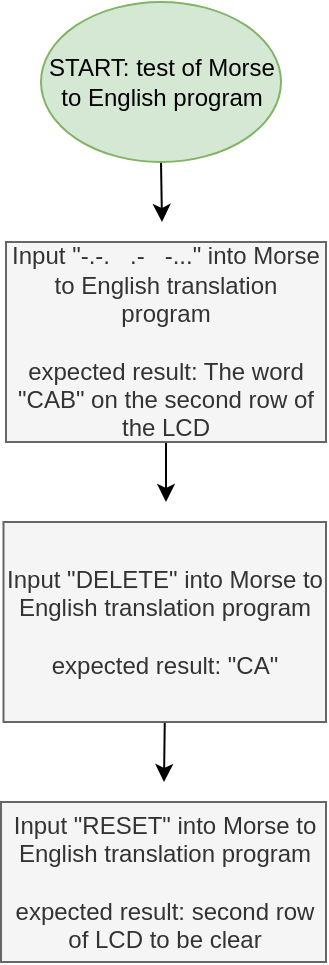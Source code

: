 <mxfile version="12.5.5" type="device"><diagram id="-vDE03Zd4JiQjHTnI9cx" name="Page-1"><mxGraphModel dx="361" dy="583" grid="1" gridSize="10" guides="1" tooltips="1" connect="1" arrows="1" fold="1" page="1" pageScale="1" pageWidth="850" pageHeight="1400" background="none" math="0" shadow="0"><root><mxCell id="0"/><mxCell id="1" parent="0"/><mxCell id="a8i3diU6Vv0b6DKDoe_C-10" style="edgeStyle=orthogonalEdgeStyle;rounded=0;orthogonalLoop=1;jettySize=auto;html=1;exitX=0.5;exitY=1;exitDx=0;exitDy=0;" parent="1" source="a8i3diU6Vv0b6DKDoe_C-1" edge="1"><mxGeometry relative="1" as="geometry"><mxPoint x="358" y="150" as="targetPoint"/></mxGeometry></mxCell><mxCell id="a8i3diU6Vv0b6DKDoe_C-1" value="START: test of Morse to English program" style="ellipse;whiteSpace=wrap;html=1;fillColor=#d5e8d4;strokeColor=#82b366;" parent="1" vertex="1"><mxGeometry x="297.5" y="40" width="120" height="80" as="geometry"/></mxCell><mxCell id="a8i3diU6Vv0b6DKDoe_C-15" style="edgeStyle=orthogonalEdgeStyle;rounded=0;orthogonalLoop=1;jettySize=auto;html=1;exitX=0.5;exitY=1;exitDx=0;exitDy=0;" parent="1" source="a8i3diU6Vv0b6DKDoe_C-2" edge="1"><mxGeometry relative="1" as="geometry"><mxPoint x="360" y="290" as="targetPoint"/></mxGeometry></mxCell><mxCell id="a8i3diU6Vv0b6DKDoe_C-2" value="Input &quot;-.-.&amp;nbsp; &amp;nbsp;.-&amp;nbsp; &amp;nbsp;-...&quot; into Morse to English translation program&lt;br&gt;&lt;br&gt;expected result: The word &quot;CAB&quot; on the second row of the LCD" style="rounded=0;whiteSpace=wrap;html=1;fillColor=#f5f5f5;strokeColor=#666666;fontColor=#333333;" parent="1" vertex="1"><mxGeometry x="280" y="160" width="160" height="100" as="geometry"/></mxCell><mxCell id="a8i3diU6Vv0b6DKDoe_C-4" value="Input &quot;RESET&quot; into Morse to English translation program&lt;br&gt;&lt;br&gt;expected result: second row of LCD to be clear" style="rounded=0;whiteSpace=wrap;html=1;fillColor=#f5f5f5;strokeColor=#666666;fontColor=#333333;" parent="1" vertex="1"><mxGeometry x="277.5" y="440" width="162.5" height="80" as="geometry"/></mxCell><mxCell id="a8i3diU6Vv0b6DKDoe_C-14" style="edgeStyle=orthogonalEdgeStyle;rounded=0;orthogonalLoop=1;jettySize=auto;html=1;exitX=0.5;exitY=1;exitDx=0;exitDy=0;" parent="1" source="a8i3diU6Vv0b6DKDoe_C-12" edge="1"><mxGeometry relative="1" as="geometry"><mxPoint x="359" y="430" as="targetPoint"/></mxGeometry></mxCell><mxCell id="a8i3diU6Vv0b6DKDoe_C-12" value="&lt;span style=&quot;white-space: normal&quot;&gt;Input &quot;DELETE&quot; into Morse to English translation program &lt;br&gt;&lt;br&gt;expected result: &quot;CA&quot;&lt;/span&gt;" style="rounded=0;whiteSpace=wrap;html=1;fillColor=#f5f5f5;strokeColor=#666666;fontColor=#333333;" parent="1" vertex="1"><mxGeometry x="278.75" y="300" width="161.25" height="100" as="geometry"/></mxCell></root></mxGraphModel></diagram></mxfile>